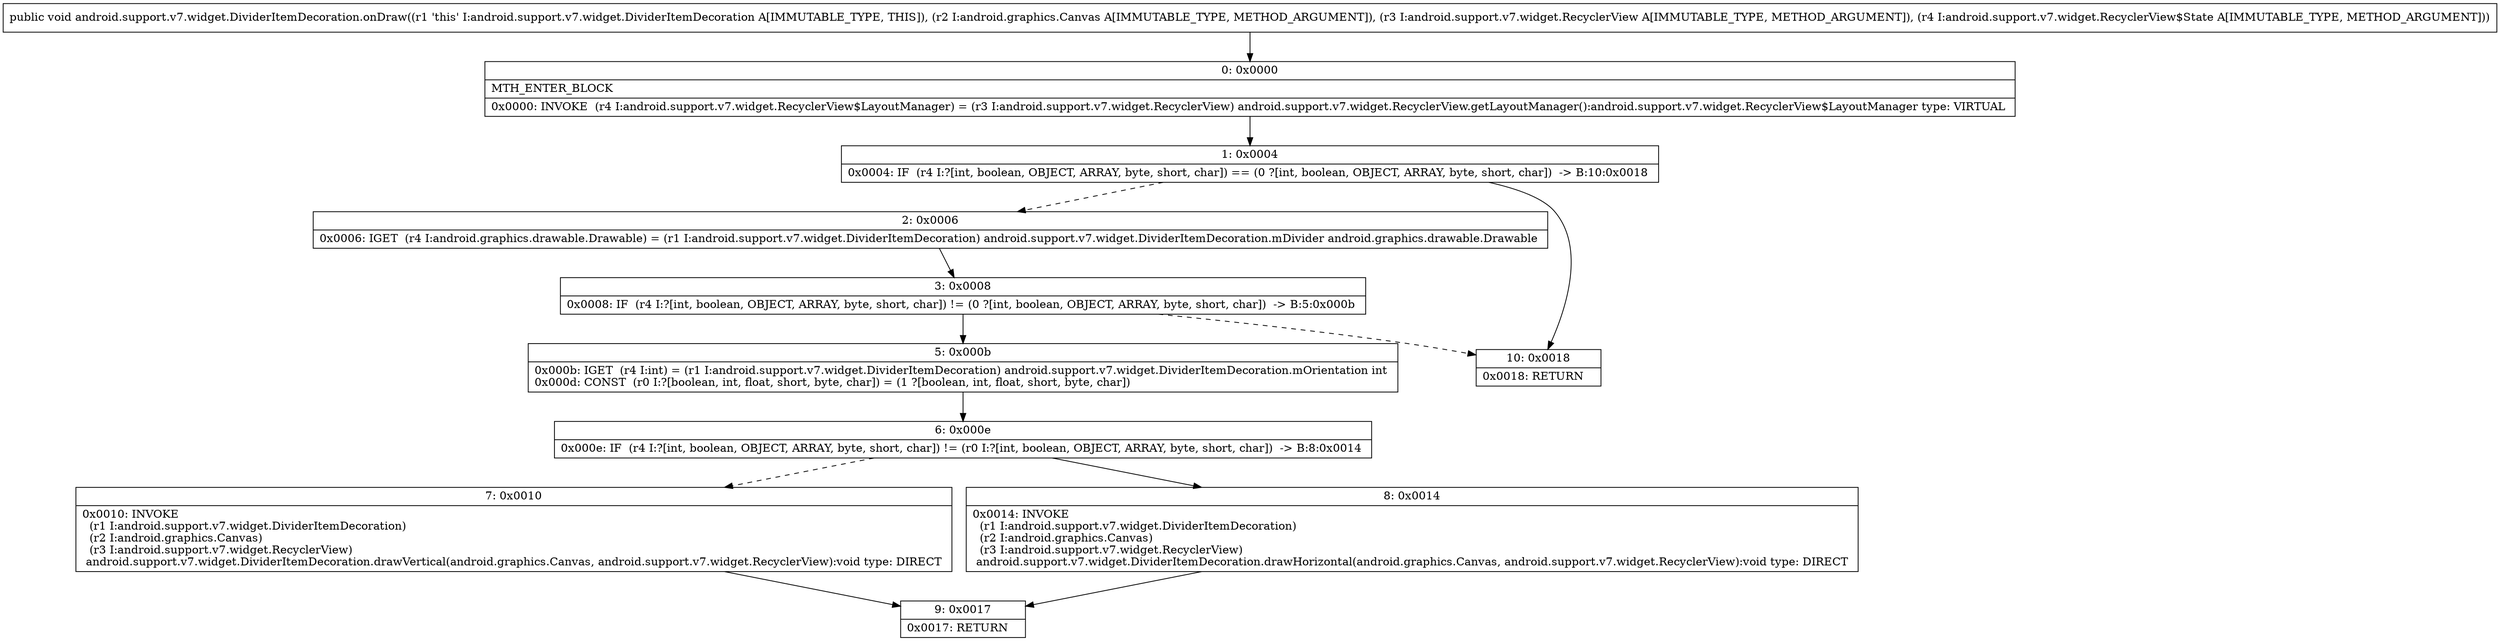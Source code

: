 digraph "CFG forandroid.support.v7.widget.DividerItemDecoration.onDraw(Landroid\/graphics\/Canvas;Landroid\/support\/v7\/widget\/RecyclerView;Landroid\/support\/v7\/widget\/RecyclerView$State;)V" {
Node_0 [shape=record,label="{0\:\ 0x0000|MTH_ENTER_BLOCK\l|0x0000: INVOKE  (r4 I:android.support.v7.widget.RecyclerView$LayoutManager) = (r3 I:android.support.v7.widget.RecyclerView) android.support.v7.widget.RecyclerView.getLayoutManager():android.support.v7.widget.RecyclerView$LayoutManager type: VIRTUAL \l}"];
Node_1 [shape=record,label="{1\:\ 0x0004|0x0004: IF  (r4 I:?[int, boolean, OBJECT, ARRAY, byte, short, char]) == (0 ?[int, boolean, OBJECT, ARRAY, byte, short, char])  \-\> B:10:0x0018 \l}"];
Node_2 [shape=record,label="{2\:\ 0x0006|0x0006: IGET  (r4 I:android.graphics.drawable.Drawable) = (r1 I:android.support.v7.widget.DividerItemDecoration) android.support.v7.widget.DividerItemDecoration.mDivider android.graphics.drawable.Drawable \l}"];
Node_3 [shape=record,label="{3\:\ 0x0008|0x0008: IF  (r4 I:?[int, boolean, OBJECT, ARRAY, byte, short, char]) != (0 ?[int, boolean, OBJECT, ARRAY, byte, short, char])  \-\> B:5:0x000b \l}"];
Node_5 [shape=record,label="{5\:\ 0x000b|0x000b: IGET  (r4 I:int) = (r1 I:android.support.v7.widget.DividerItemDecoration) android.support.v7.widget.DividerItemDecoration.mOrientation int \l0x000d: CONST  (r0 I:?[boolean, int, float, short, byte, char]) = (1 ?[boolean, int, float, short, byte, char]) \l}"];
Node_6 [shape=record,label="{6\:\ 0x000e|0x000e: IF  (r4 I:?[int, boolean, OBJECT, ARRAY, byte, short, char]) != (r0 I:?[int, boolean, OBJECT, ARRAY, byte, short, char])  \-\> B:8:0x0014 \l}"];
Node_7 [shape=record,label="{7\:\ 0x0010|0x0010: INVOKE  \l  (r1 I:android.support.v7.widget.DividerItemDecoration)\l  (r2 I:android.graphics.Canvas)\l  (r3 I:android.support.v7.widget.RecyclerView)\l android.support.v7.widget.DividerItemDecoration.drawVertical(android.graphics.Canvas, android.support.v7.widget.RecyclerView):void type: DIRECT \l}"];
Node_8 [shape=record,label="{8\:\ 0x0014|0x0014: INVOKE  \l  (r1 I:android.support.v7.widget.DividerItemDecoration)\l  (r2 I:android.graphics.Canvas)\l  (r3 I:android.support.v7.widget.RecyclerView)\l android.support.v7.widget.DividerItemDecoration.drawHorizontal(android.graphics.Canvas, android.support.v7.widget.RecyclerView):void type: DIRECT \l}"];
Node_9 [shape=record,label="{9\:\ 0x0017|0x0017: RETURN   \l}"];
Node_10 [shape=record,label="{10\:\ 0x0018|0x0018: RETURN   \l}"];
MethodNode[shape=record,label="{public void android.support.v7.widget.DividerItemDecoration.onDraw((r1 'this' I:android.support.v7.widget.DividerItemDecoration A[IMMUTABLE_TYPE, THIS]), (r2 I:android.graphics.Canvas A[IMMUTABLE_TYPE, METHOD_ARGUMENT]), (r3 I:android.support.v7.widget.RecyclerView A[IMMUTABLE_TYPE, METHOD_ARGUMENT]), (r4 I:android.support.v7.widget.RecyclerView$State A[IMMUTABLE_TYPE, METHOD_ARGUMENT])) }"];
MethodNode -> Node_0;
Node_0 -> Node_1;
Node_1 -> Node_2[style=dashed];
Node_1 -> Node_10;
Node_2 -> Node_3;
Node_3 -> Node_5;
Node_3 -> Node_10[style=dashed];
Node_5 -> Node_6;
Node_6 -> Node_7[style=dashed];
Node_6 -> Node_8;
Node_7 -> Node_9;
Node_8 -> Node_9;
}

